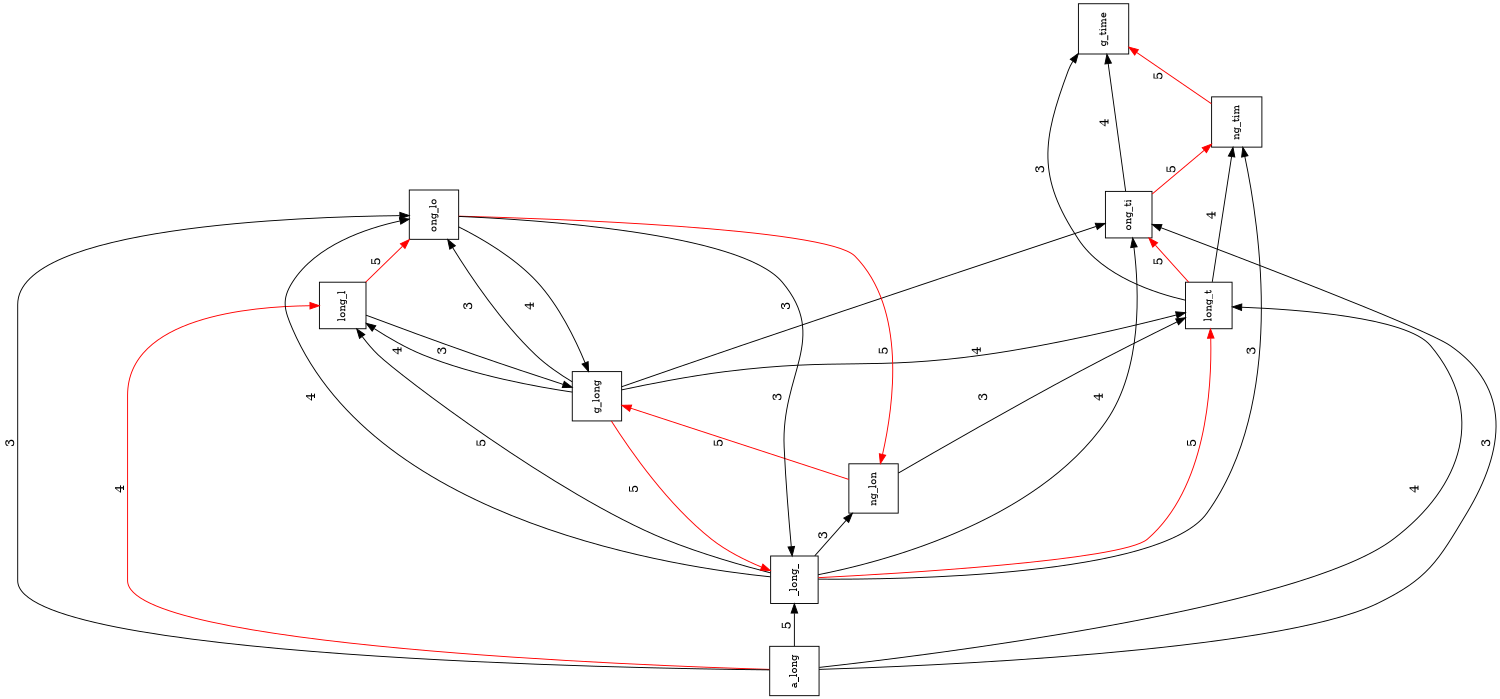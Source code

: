  digraph long_time {
 rankdir=LR;
 orientation=landscape;
 size = 10;
 splines=true;
 sep="+25,25";
 overlap=scalexy;
 nodesep=0.8;
 node [fontsize=11];

"a_long" [shape="square"];#, pos="0,8!"];
"ng_lon" [shape="square"];#, pos="0,6!"];
"_long_" [shape="square"];#, pos="4,8!"];
"long_l" [shape="square"];#, pos="2,5!"];
"g_long" [shape="square"];#, pos="3,5!"];
"ong_lo" [shape="square"];#, pos="4,5!"];
"long_t" [shape="square"];#, pos="5,2!"];
"ong_ti" [shape="square"];#, pos="6,3!"];
"ng_tim" [shape="square"];#, pos="7,1!"];
"g_time" [shape="square"];#, pos="8,0!"];

"a_long" -> "ong_ti" [label="3"];
"a_long" -> "ong_lo" [label="3"];
"a_long" -> "long_l" [label="4", color="red"];
"a_long" -> "_long_" [label="5"];
"a_long" -> "long_t" [label="4"];
"ng_lon" -> "g_long" [label="5", color="red"];
"ng_lon" -> "long_t" [label="3"];
"_long_" -> "ng_lon" [label="3"];
"_long_" -> "ong_ti" [label="4"];
"_long_" -> "long_t" [label="5", color="red"];
"_long_" -> "ng_tim" [label="3"];
"_long_" -> "long_l" [label="5"];
"_long_" -> "ong_lo" [label="4"];
"long_l" -> "ong_lo" [label="5", color="red"];
"long_l" -> "g_long" [label="3"];
"g_long" -> "long_l" [label="4"];
"g_long" -> "ong_lo" [label="3"];
"g_long" -> "ong_ti" [label="3"];
"g_long" -> "long_t" [label="4"];
"g_long" -> "_long_" [label="5", color="red"];
"ong_lo" -> "ng_lon" [label="5", color="red"];
"ong_lo" -> "_long_" [label="3"];
"ong_lo" -> "g_long" [label="4"];
"long_t" -> "ong_ti" [label="5", color="red"];
"long_t" -> "ng_tim" [label="4"];
"long_t" -> "g_time" [label="3"];
"ong_ti" -> "g_time" [label="4"];
"ong_ti" -> "ng_tim" [label="5", color="red"];
"ng_tim" -> "g_time" [label="5", color="red"];

}



